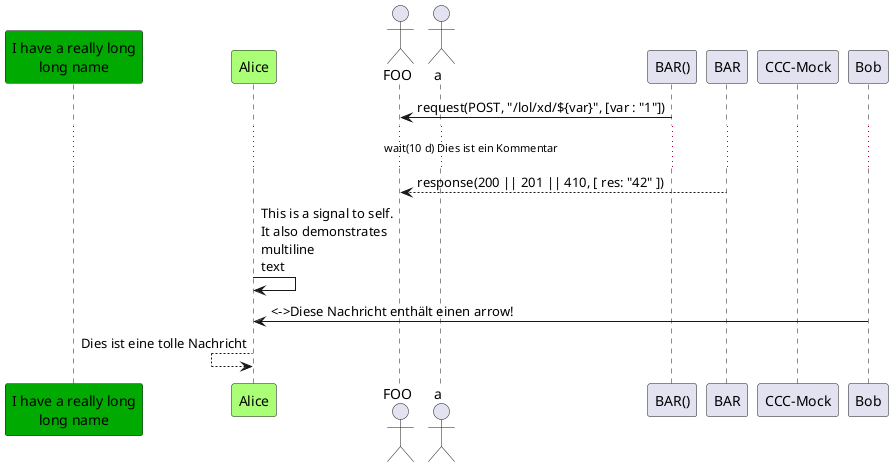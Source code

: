 @startuml

participant "I have a really long\nlong name" as L #00aa00
participant "Alice" #aF7
actor FOO
actor a

FOO <- "BAR()": request(POST, "/lol/xd/${var}", [var : "1"])
... wait(10 d) Dies ist ein Kommentar ...
BAR --> FOO : response(200 || 201 || 410, [ res: "42" ])
participant "CCC-Mock"

Alice -> Alice: This is a signal to self.\nIt also demonstrates\nmultiline \ntext
Bob->Alice : <->Diese Nachricht enthält einen arrow!
Alice<--Alice : Dies ist eine tolle Nachricht

@enduml